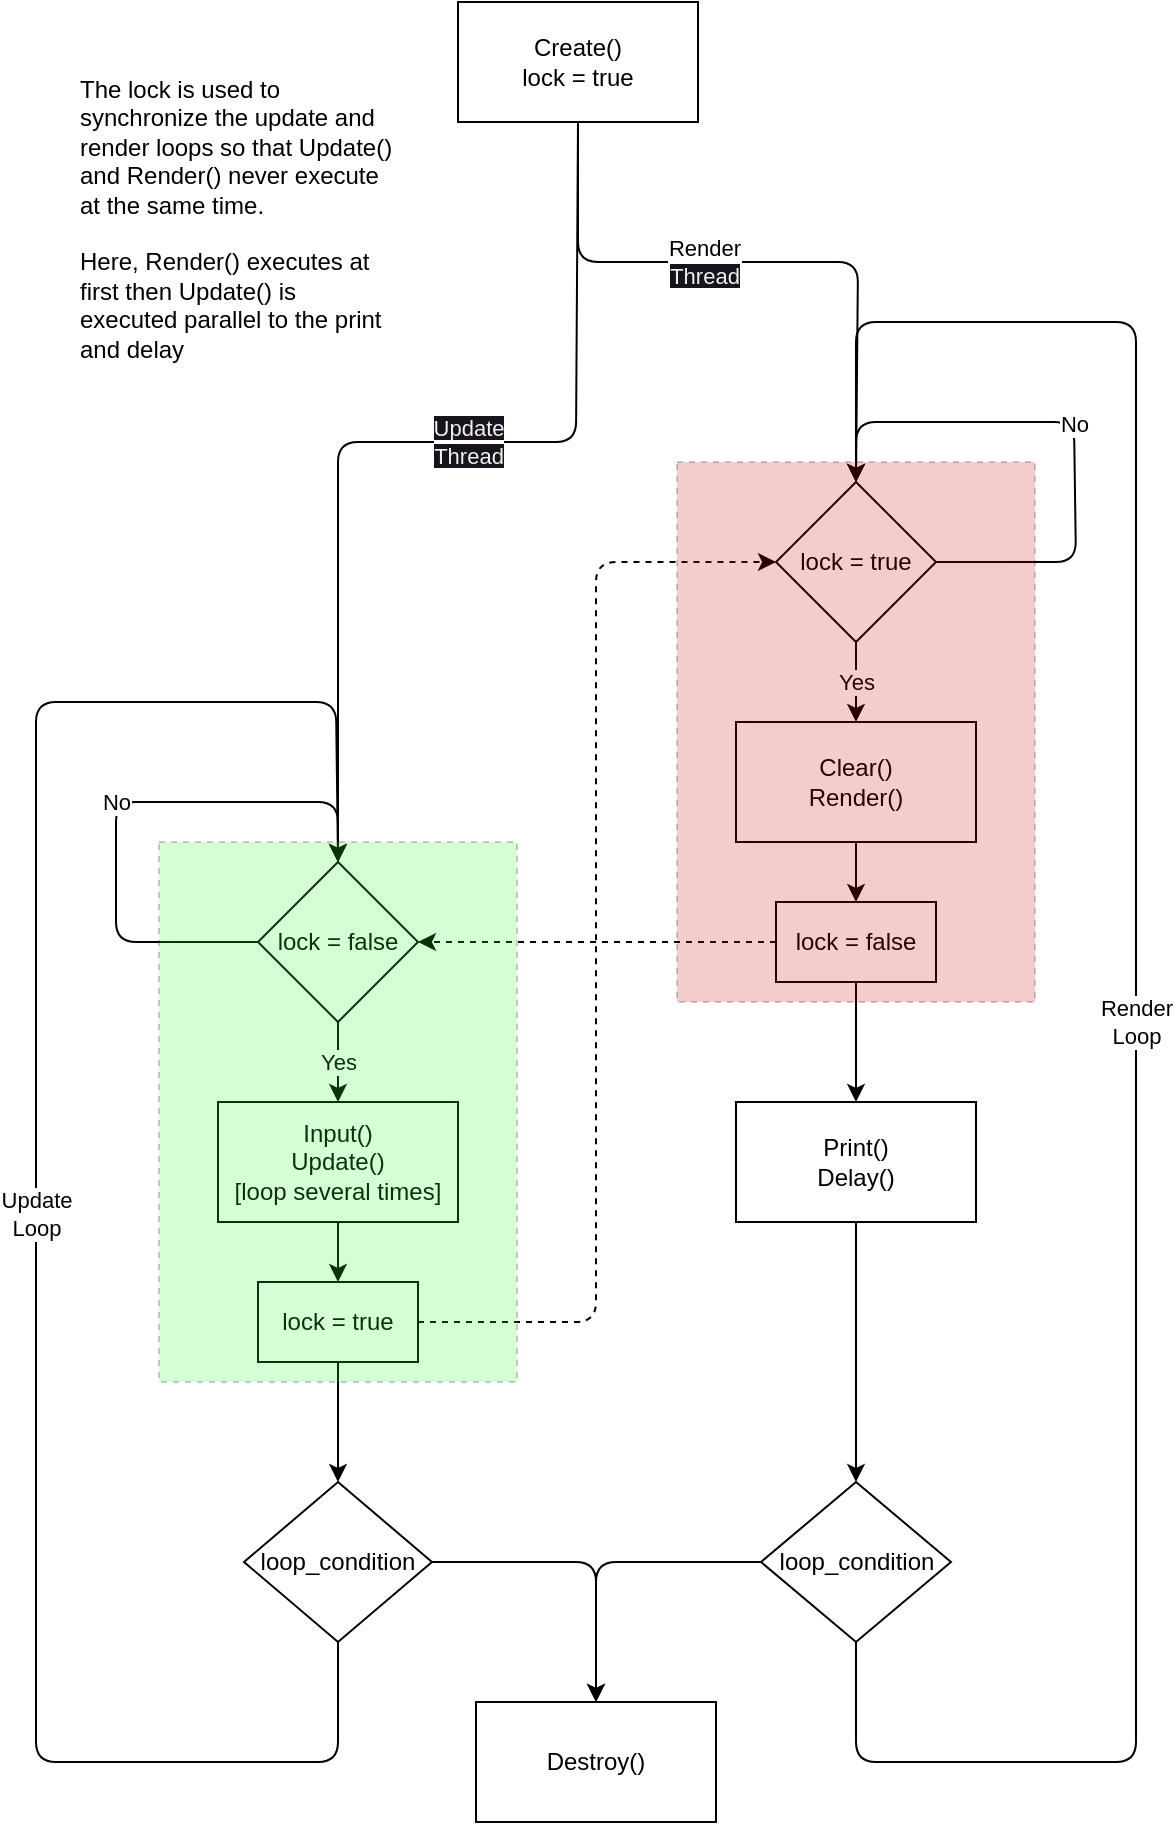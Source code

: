 <mxfile>
    <diagram id="3vK-iFVPGl353qP69Pwm" name="Page-1">
        <mxGraphModel dx="640" dy="509" grid="1" gridSize="10" guides="1" tooltips="1" connect="1" arrows="1" fold="1" page="1" pageScale="1" pageWidth="850" pageHeight="1100" math="0" shadow="0">
            <root>
                <mxCell id="0"/>
                <mxCell id="1" parent="0"/>
                <mxCell id="15" style="edgeStyle=none;html=1;exitX=0.5;exitY=1;exitDx=0;exitDy=0;entryX=0.5;entryY=0;entryDx=0;entryDy=0;" edge="1" parent="1" source="2" target="14">
                    <mxGeometry relative="1" as="geometry"/>
                </mxCell>
                <mxCell id="2" value="Clear()&lt;br&gt;Render()" style="whiteSpace=wrap;html=1;" vertex="1" parent="1">
                    <mxGeometry x="470" y="380" width="120" height="60" as="geometry"/>
                </mxCell>
                <mxCell id="3" value="Input()&lt;br&gt;Update()&lt;br&gt;[loop several times]" style="whiteSpace=wrap;html=1;" vertex="1" parent="1">
                    <mxGeometry x="211" y="570" width="120" height="60" as="geometry"/>
                </mxCell>
                <mxCell id="27" style="edgeStyle=none;html=1;exitX=0.5;exitY=1;exitDx=0;exitDy=0;entryX=0.5;entryY=0;entryDx=0;entryDy=0;" edge="1" parent="1" source="4" target="25">
                    <mxGeometry relative="1" as="geometry"/>
                </mxCell>
                <mxCell id="4" value="Print()&lt;br&gt;Delay()" style="whiteSpace=wrap;html=1;" vertex="1" parent="1">
                    <mxGeometry x="470" y="570" width="120" height="60" as="geometry"/>
                </mxCell>
                <mxCell id="9" value="Yes" style="edgeStyle=none;html=1;exitX=0.5;exitY=1;exitDx=0;exitDy=0;entryX=0.5;entryY=0;entryDx=0;entryDy=0;" edge="1" parent="1" source="7" target="3">
                    <mxGeometry relative="1" as="geometry"/>
                </mxCell>
                <mxCell id="7" value="lock = false" style="rhombus;whiteSpace=wrap;html=1;flipH=0;flipV=0;" vertex="1" parent="1">
                    <mxGeometry x="231" y="450" width="80" height="80" as="geometry"/>
                </mxCell>
                <mxCell id="8" value="No" style="edgeStyle=none;html=1;entryX=0.5;entryY=0;entryDx=0;entryDy=0;exitX=0;exitY=0.5;exitDx=0;exitDy=0;" edge="1" parent="1" source="7" target="7">
                    <mxGeometry relative="1" as="geometry">
                        <mxPoint x="330" y="510" as="sourcePoint"/>
                        <Array as="points">
                            <mxPoint x="160" y="490"/>
                            <mxPoint x="160" y="420"/>
                            <mxPoint x="271" y="420"/>
                        </Array>
                    </mxGeometry>
                </mxCell>
                <mxCell id="10" value="Yes" style="edgeStyle=none;html=1;exitX=0.5;exitY=1;exitDx=0;exitDy=0;entryX=0.5;entryY=0;entryDx=0;entryDy=0;" edge="1" parent="1" source="11" target="2">
                    <mxGeometry relative="1" as="geometry">
                        <mxPoint x="530.0" y="375" as="targetPoint"/>
                    </mxGeometry>
                </mxCell>
                <mxCell id="11" value="lock = true" style="rhombus;whiteSpace=wrap;html=1;" vertex="1" parent="1">
                    <mxGeometry x="490" y="260" width="80" height="80" as="geometry"/>
                </mxCell>
                <mxCell id="12" value="No" style="edgeStyle=none;html=1;exitX=1;exitY=0.5;exitDx=0;exitDy=0;entryX=0.5;entryY=0;entryDx=0;entryDy=0;" edge="1" parent="1" source="11" target="11">
                    <mxGeometry relative="1" as="geometry">
                        <Array as="points">
                            <mxPoint x="640" y="300"/>
                            <mxPoint x="639" y="230"/>
                            <mxPoint x="530" y="230"/>
                        </Array>
                    </mxGeometry>
                </mxCell>
                <mxCell id="16" style="edgeStyle=none;html=1;exitX=0.5;exitY=1;exitDx=0;exitDy=0;entryX=0.5;entryY=0;entryDx=0;entryDy=0;" edge="1" parent="1" source="14" target="4">
                    <mxGeometry relative="1" as="geometry"/>
                </mxCell>
                <mxCell id="20" style="edgeStyle=none;html=1;exitX=0;exitY=0.5;exitDx=0;exitDy=0;entryX=1;entryY=0.5;entryDx=0;entryDy=0;dashed=1;" edge="1" parent="1" source="14" target="7">
                    <mxGeometry relative="1" as="geometry">
                        <Array as="points"/>
                    </mxGeometry>
                </mxCell>
                <mxCell id="14" value="lock = false" style="whiteSpace=wrap;html=1;" vertex="1" parent="1">
                    <mxGeometry x="490" y="470" width="80" height="40" as="geometry"/>
                </mxCell>
                <mxCell id="17" style="edgeStyle=none;html=1;exitX=0.5;exitY=1;exitDx=0;exitDy=0;entryX=0.5;entryY=0;entryDx=0;entryDy=0;" edge="1" parent="1" target="18" source="3">
                    <mxGeometry relative="1" as="geometry">
                        <mxPoint x="280" y="650" as="sourcePoint"/>
                    </mxGeometry>
                </mxCell>
                <mxCell id="19" style="edgeStyle=none;html=1;exitX=1;exitY=0.5;exitDx=0;exitDy=0;entryX=0;entryY=0.5;entryDx=0;entryDy=0;dashed=1;" edge="1" parent="1" source="18" target="11">
                    <mxGeometry relative="1" as="geometry">
                        <Array as="points">
                            <mxPoint x="400" y="680"/>
                            <mxPoint x="400" y="300"/>
                        </Array>
                    </mxGeometry>
                </mxCell>
                <mxCell id="22" value="Update&lt;br&gt;Loop" style="edgeStyle=none;html=1;exitX=0.5;exitY=1;exitDx=0;exitDy=0;entryX=0.5;entryY=0;entryDx=0;entryDy=0;" edge="1" parent="1" source="24" target="7">
                    <mxGeometry relative="1" as="geometry">
                        <Array as="points">
                            <mxPoint x="271" y="900"/>
                            <mxPoint x="120" y="900"/>
                            <mxPoint x="120" y="370"/>
                            <mxPoint x="270" y="370"/>
                        </Array>
                    </mxGeometry>
                </mxCell>
                <mxCell id="26" style="edgeStyle=none;html=1;exitX=0.5;exitY=1;exitDx=0;exitDy=0;entryX=0.5;entryY=0;entryDx=0;entryDy=0;" edge="1" parent="1" source="18" target="24">
                    <mxGeometry relative="1" as="geometry"/>
                </mxCell>
                <mxCell id="18" value="lock = true" style="whiteSpace=wrap;html=1;" vertex="1" parent="1">
                    <mxGeometry x="231" y="660" width="80" height="40" as="geometry"/>
                </mxCell>
                <mxCell id="23" value="Render&lt;br&gt;Loop" style="edgeStyle=none;html=1;entryX=0.5;entryY=0;entryDx=0;entryDy=0;exitX=0.5;exitY=1;exitDx=0;exitDy=0;" edge="1" parent="1" source="25" target="11">
                    <mxGeometry relative="1" as="geometry">
                        <mxPoint x="530" y="680" as="sourcePoint"/>
                        <mxPoint x="520.0" y="250" as="targetPoint"/>
                        <Array as="points">
                            <mxPoint x="530" y="900"/>
                            <mxPoint x="670" y="900"/>
                            <mxPoint x="670" y="180"/>
                            <mxPoint x="530" y="180"/>
                        </Array>
                    </mxGeometry>
                </mxCell>
                <mxCell id="32" style="edgeStyle=none;html=1;exitX=1;exitY=0.5;exitDx=0;exitDy=0;entryX=0.5;entryY=0;entryDx=0;entryDy=0;" edge="1" parent="1" source="24" target="31">
                    <mxGeometry relative="1" as="geometry">
                        <Array as="points">
                            <mxPoint x="400" y="800"/>
                        </Array>
                    </mxGeometry>
                </mxCell>
                <mxCell id="24" value="loop_condition" style="rhombus;whiteSpace=wrap;html=1;" vertex="1" parent="1">
                    <mxGeometry x="224" y="760" width="94" height="80" as="geometry"/>
                </mxCell>
                <mxCell id="33" style="edgeStyle=none;html=1;exitX=0;exitY=0.5;exitDx=0;exitDy=0;entryX=0.5;entryY=0;entryDx=0;entryDy=0;" edge="1" parent="1" source="25" target="31">
                    <mxGeometry relative="1" as="geometry">
                        <Array as="points">
                            <mxPoint x="400" y="800"/>
                        </Array>
                    </mxGeometry>
                </mxCell>
                <mxCell id="25" value="loop_condition" style="rhombus;whiteSpace=wrap;html=1;" vertex="1" parent="1">
                    <mxGeometry x="482.5" y="760" width="95" height="80" as="geometry"/>
                </mxCell>
                <mxCell id="29" value="&lt;span style=&quot;color: rgb(240, 240, 240); font-family: Helvetica; font-size: 11px; font-style: normal; font-variant-ligatures: normal; font-variant-caps: normal; font-weight: 400; letter-spacing: normal; orphans: 2; text-align: center; text-indent: 0px; text-transform: none; widows: 2; word-spacing: 0px; -webkit-text-stroke-width: 0px; background-color: rgb(24, 20, 29); text-decoration-thickness: initial; text-decoration-style: initial; text-decoration-color: initial; float: none; display: inline !important;&quot;&gt;Update&lt;/span&gt;&lt;br style=&quot;border-color: rgb(0, 0, 0); color: rgb(240, 240, 240); font-family: Helvetica; font-size: 11px; font-style: normal; font-variant-ligatures: normal; font-variant-caps: normal; font-weight: 400; letter-spacing: normal; orphans: 2; text-align: center; text-indent: 0px; text-transform: none; widows: 2; word-spacing: 0px; -webkit-text-stroke-width: 0px; text-decoration-thickness: initial; text-decoration-style: initial; text-decoration-color: initial;&quot;&gt;&lt;span style=&quot;color: rgb(240, 240, 240); font-family: Helvetica; font-size: 11px; font-style: normal; font-variant-ligatures: normal; font-variant-caps: normal; font-weight: 400; letter-spacing: normal; orphans: 2; text-align: center; text-indent: 0px; text-transform: none; widows: 2; word-spacing: 0px; -webkit-text-stroke-width: 0px; background-color: rgb(24, 20, 29); text-decoration-thickness: initial; text-decoration-style: initial; text-decoration-color: initial; float: none; display: inline !important;&quot;&gt;Thread&lt;/span&gt;" style="edgeStyle=none;html=1;exitX=0.5;exitY=1;exitDx=0;exitDy=0;entryX=0.5;entryY=0;entryDx=0;entryDy=0;" edge="1" parent="1" source="28" target="7">
                    <mxGeometry x="-0.123" relative="1" as="geometry">
                        <Array as="points">
                            <mxPoint x="390" y="240"/>
                            <mxPoint x="271" y="240"/>
                        </Array>
                        <mxPoint as="offset"/>
                    </mxGeometry>
                </mxCell>
                <mxCell id="30" value="Render&lt;br style=&quot;border-color: rgb(0, 0, 0); color: rgb(240, 240, 240); font-family: Helvetica; font-size: 11px; font-style: normal; font-variant-ligatures: normal; font-variant-caps: normal; font-weight: 400; letter-spacing: normal; orphans: 2; text-align: center; text-indent: 0px; text-transform: none; widows: 2; word-spacing: 0px; -webkit-text-stroke-width: 0px; text-decoration-thickness: initial; text-decoration-style: initial; text-decoration-color: initial;&quot;&gt;&lt;span style=&quot;color: rgb(240, 240, 240); font-family: Helvetica; font-size: 11px; font-style: normal; font-variant-ligatures: normal; font-variant-caps: normal; font-weight: 400; letter-spacing: normal; orphans: 2; text-align: center; text-indent: 0px; text-transform: none; widows: 2; word-spacing: 0px; -webkit-text-stroke-width: 0px; background-color: rgb(24, 20, 29); text-decoration-thickness: initial; text-decoration-style: initial; text-decoration-color: initial; float: none; display: inline !important;&quot;&gt;Thread&lt;/span&gt;" style="edgeStyle=none;html=1;exitX=0.5;exitY=1;exitDx=0;exitDy=0;entryX=0.5;entryY=0;entryDx=0;entryDy=0;" edge="1" parent="1" source="28" target="11">
                    <mxGeometry x="-0.168" relative="1" as="geometry">
                        <mxPoint x="392" y="90" as="sourcePoint"/>
                        <mxPoint x="531" y="260" as="targetPoint"/>
                        <Array as="points">
                            <mxPoint x="391" y="150"/>
                            <mxPoint x="531" y="150"/>
                        </Array>
                        <mxPoint as="offset"/>
                    </mxGeometry>
                </mxCell>
                <mxCell id="28" value="Create()&lt;br&gt;lock = true" style="whiteSpace=wrap;html=1;" vertex="1" parent="1">
                    <mxGeometry x="331" y="20" width="120" height="60" as="geometry"/>
                </mxCell>
                <mxCell id="31" value="Destroy()" style="whiteSpace=wrap;html=1;" vertex="1" parent="1">
                    <mxGeometry x="340" y="870" width="120" height="60" as="geometry"/>
                </mxCell>
                <mxCell id="35" value="" style="rounded=0;whiteSpace=wrap;html=1;dashed=1;fillColor=#33FF33;opacity=20;" vertex="1" parent="1">
                    <mxGeometry x="181.5" y="440" width="179" height="270" as="geometry"/>
                </mxCell>
                <mxCell id="36" value="" style="rounded=0;whiteSpace=wrap;html=1;dashed=1;fillColor=#CC0000;opacity=20;" vertex="1" parent="1">
                    <mxGeometry x="440.5" y="250" width="179" height="270" as="geometry"/>
                </mxCell>
                <mxCell id="37" value="The lock is used to synchronize the update and render loops so that Update()&lt;br&gt;and Render() never execute at the same time.&lt;br&gt;&lt;br&gt;Here, Render() executes at first then Update() is executed parallel to the print and delay" style="text;strokeColor=none;align=left;fillColor=none;html=1;verticalAlign=top;whiteSpace=wrap;rounded=0;dashed=1;opacity=20;" vertex="1" parent="1">
                    <mxGeometry x="140" y="50" width="160" height="180" as="geometry"/>
                </mxCell>
            </root>
        </mxGraphModel>
    </diagram>
</mxfile>